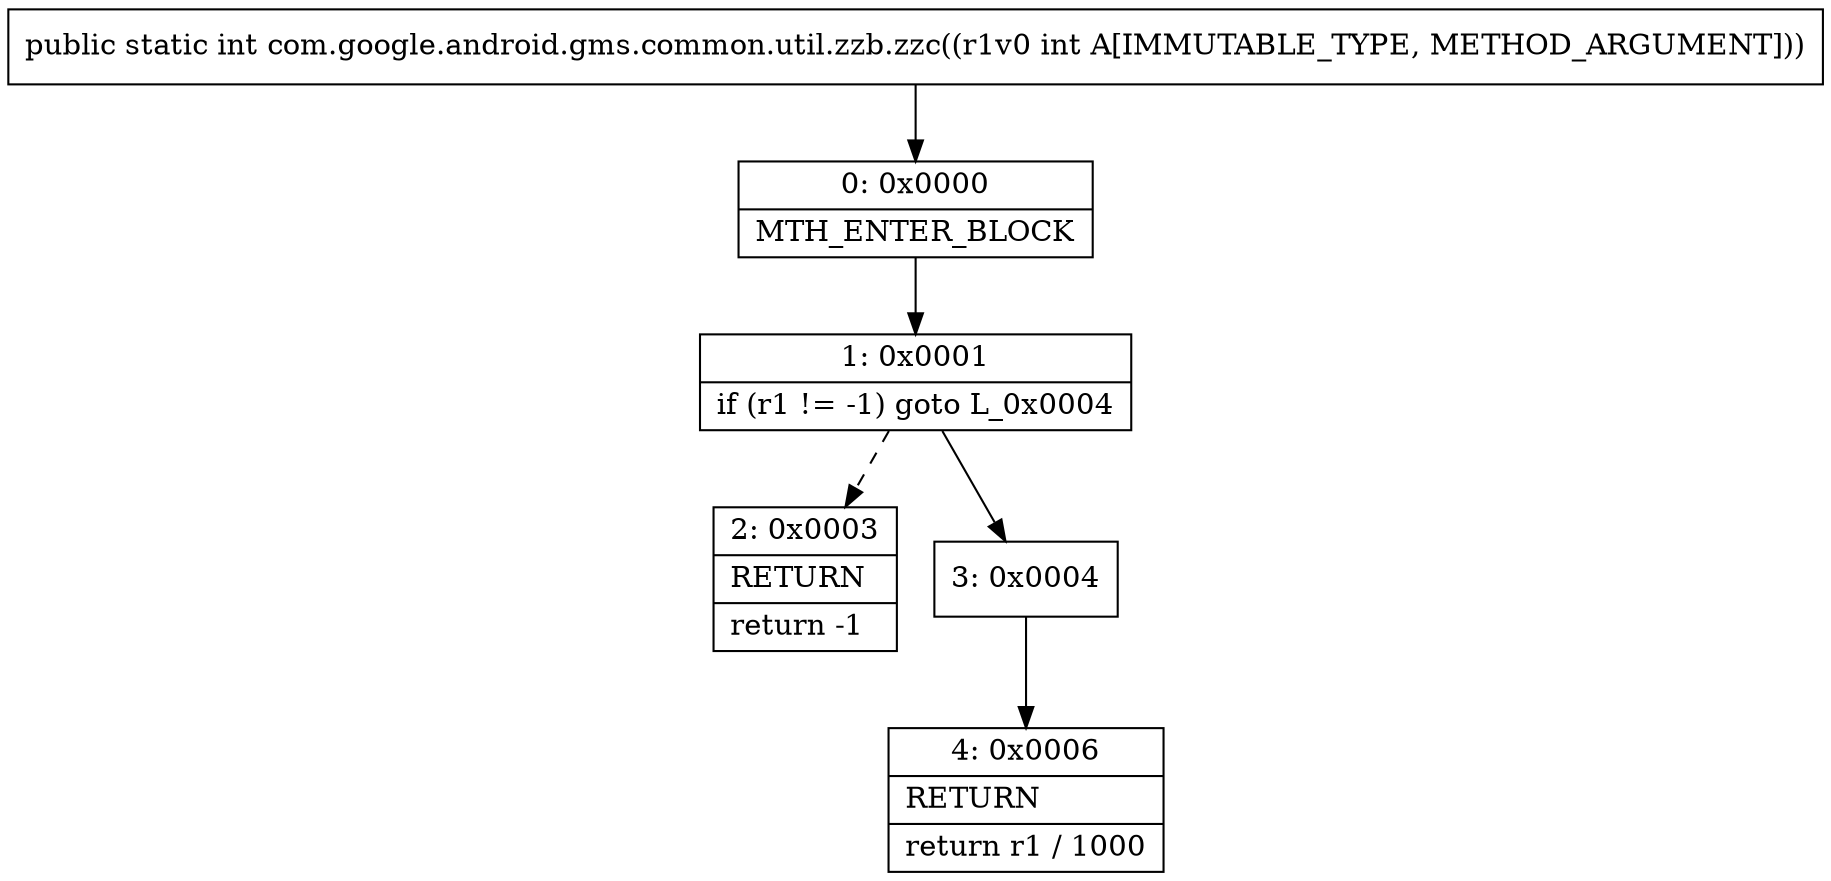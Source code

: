 digraph "CFG forcom.google.android.gms.common.util.zzb.zzc(I)I" {
Node_0 [shape=record,label="{0\:\ 0x0000|MTH_ENTER_BLOCK\l}"];
Node_1 [shape=record,label="{1\:\ 0x0001|if (r1 != \-1) goto L_0x0004\l}"];
Node_2 [shape=record,label="{2\:\ 0x0003|RETURN\l|return \-1\l}"];
Node_3 [shape=record,label="{3\:\ 0x0004}"];
Node_4 [shape=record,label="{4\:\ 0x0006|RETURN\l|return r1 \/ 1000\l}"];
MethodNode[shape=record,label="{public static int com.google.android.gms.common.util.zzb.zzc((r1v0 int A[IMMUTABLE_TYPE, METHOD_ARGUMENT])) }"];
MethodNode -> Node_0;
Node_0 -> Node_1;
Node_1 -> Node_2[style=dashed];
Node_1 -> Node_3;
Node_3 -> Node_4;
}

